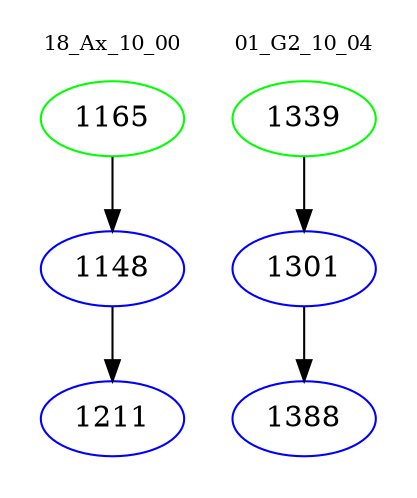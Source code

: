 digraph{
subgraph cluster_0 {
color = white
label = "18_Ax_10_00";
fontsize=10;
T0_1165 [label="1165", color="green"]
T0_1165 -> T0_1148 [color="black"]
T0_1148 [label="1148", color="blue"]
T0_1148 -> T0_1211 [color="black"]
T0_1211 [label="1211", color="blue"]
}
subgraph cluster_1 {
color = white
label = "01_G2_10_04";
fontsize=10;
T1_1339 [label="1339", color="green"]
T1_1339 -> T1_1301 [color="black"]
T1_1301 [label="1301", color="blue"]
T1_1301 -> T1_1388 [color="black"]
T1_1388 [label="1388", color="blue"]
}
}
